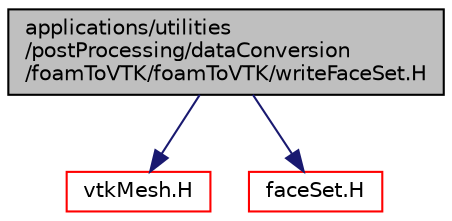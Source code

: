 digraph "applications/utilities/postProcessing/dataConversion/foamToVTK/foamToVTK/writeFaceSet.H"
{
  bgcolor="transparent";
  edge [fontname="Helvetica",fontsize="10",labelfontname="Helvetica",labelfontsize="10"];
  node [fontname="Helvetica",fontsize="10",shape=record];
  Node1 [label="applications/utilities\l/postProcessing/dataConversion\l/foamToVTK/foamToVTK/writeFaceSet.H",height=0.2,width=0.4,color="black", fillcolor="grey75", style="filled", fontcolor="black"];
  Node1 -> Node2 [color="midnightblue",fontsize="10",style="solid",fontname="Helvetica"];
  Node2 [label="vtkMesh.H",height=0.2,width=0.4,color="red",URL="$a04433.html"];
  Node1 -> Node3 [color="midnightblue",fontsize="10",style="solid",fontname="Helvetica"];
  Node3 [label="faceSet.H",height=0.2,width=0.4,color="red",URL="$a07778.html"];
}
